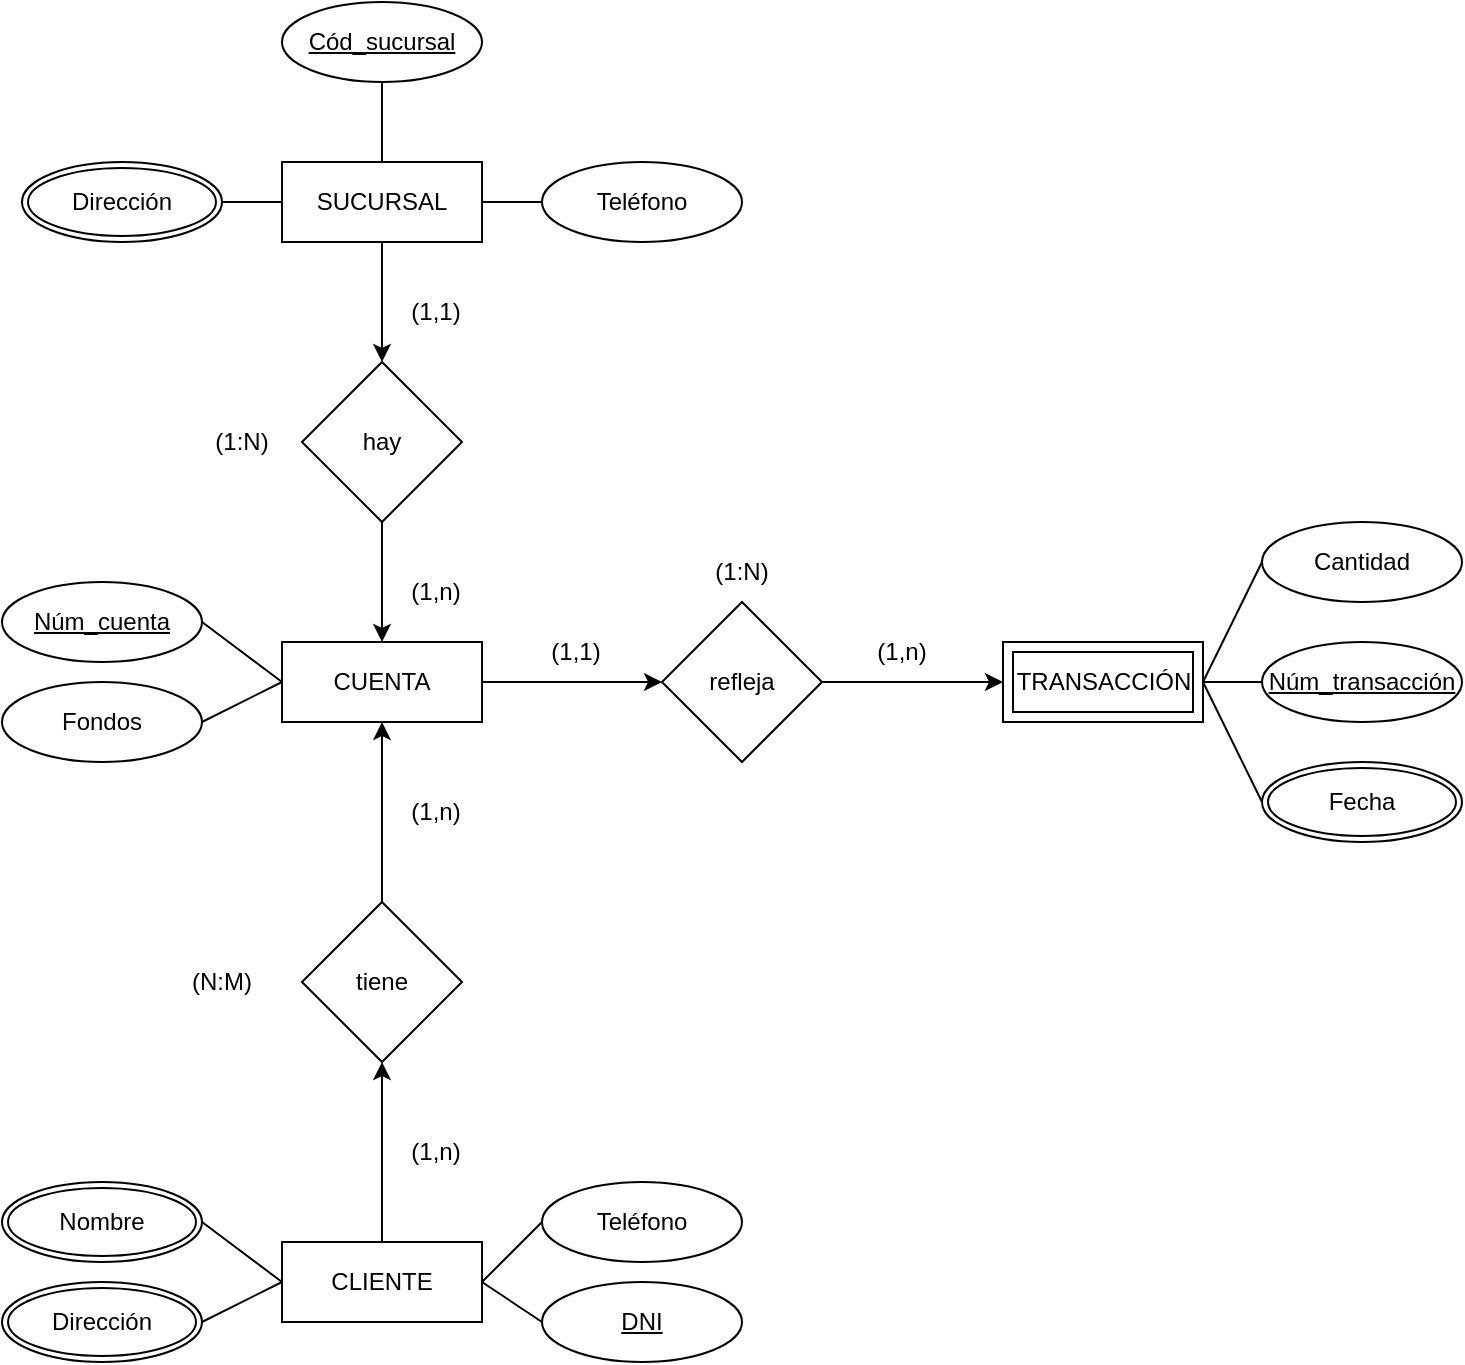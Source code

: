 <mxfile version="22.0.0" type="device">
  <diagram name="Página-1" id="dlCoBqiblh4cF8tmX2mG">
    <mxGraphModel dx="794" dy="737" grid="1" gridSize="10" guides="1" tooltips="1" connect="1" arrows="1" fold="1" page="1" pageScale="1" pageWidth="827" pageHeight="1169" math="0" shadow="0">
      <root>
        <mxCell id="0" />
        <mxCell id="1" parent="0" />
        <mxCell id="G6NmK614U04D6tlqcSwo-18" value="" style="edgeStyle=orthogonalEdgeStyle;rounded=0;orthogonalLoop=1;jettySize=auto;html=1;" edge="1" parent="1" source="G6NmK614U04D6tlqcSwo-2" target="G6NmK614U04D6tlqcSwo-17">
          <mxGeometry relative="1" as="geometry" />
        </mxCell>
        <mxCell id="G6NmK614U04D6tlqcSwo-2" value="SUCURSAL" style="whiteSpace=wrap;html=1;align=center;" vertex="1" parent="1">
          <mxGeometry x="780" y="130" width="100" height="40" as="geometry" />
        </mxCell>
        <mxCell id="G6NmK614U04D6tlqcSwo-24" value="" style="edgeStyle=orthogonalEdgeStyle;rounded=0;orthogonalLoop=1;jettySize=auto;html=1;" edge="1" parent="1" source="G6NmK614U04D6tlqcSwo-4" target="G6NmK614U04D6tlqcSwo-23">
          <mxGeometry relative="1" as="geometry" />
        </mxCell>
        <mxCell id="G6NmK614U04D6tlqcSwo-4" value="CUENTA" style="whiteSpace=wrap;html=1;align=center;" vertex="1" parent="1">
          <mxGeometry x="780" y="370" width="100" height="40" as="geometry" />
        </mxCell>
        <mxCell id="G6NmK614U04D6tlqcSwo-21" value="" style="edgeStyle=orthogonalEdgeStyle;rounded=0;orthogonalLoop=1;jettySize=auto;html=1;" edge="1" parent="1" source="G6NmK614U04D6tlqcSwo-5" target="G6NmK614U04D6tlqcSwo-20">
          <mxGeometry relative="1" as="geometry" />
        </mxCell>
        <mxCell id="G6NmK614U04D6tlqcSwo-5" value="CLIENTE" style="whiteSpace=wrap;html=1;align=center;" vertex="1" parent="1">
          <mxGeometry x="780" y="670" width="100" height="40" as="geometry" />
        </mxCell>
        <mxCell id="G6NmK614U04D6tlqcSwo-6" value="TRANSACCIÓN" style="shape=ext;margin=3;double=1;whiteSpace=wrap;html=1;align=center;" vertex="1" parent="1">
          <mxGeometry x="1140.5" y="370" width="100" height="40" as="geometry" />
        </mxCell>
        <mxCell id="G6NmK614U04D6tlqcSwo-19" value="" style="edgeStyle=orthogonalEdgeStyle;rounded=0;orthogonalLoop=1;jettySize=auto;html=1;" edge="1" parent="1" source="G6NmK614U04D6tlqcSwo-17" target="G6NmK614U04D6tlqcSwo-4">
          <mxGeometry relative="1" as="geometry" />
        </mxCell>
        <mxCell id="G6NmK614U04D6tlqcSwo-17" value="hay" style="rhombus;whiteSpace=wrap;html=1;" vertex="1" parent="1">
          <mxGeometry x="790" y="230" width="80" height="80" as="geometry" />
        </mxCell>
        <mxCell id="G6NmK614U04D6tlqcSwo-22" value="" style="edgeStyle=orthogonalEdgeStyle;rounded=0;orthogonalLoop=1;jettySize=auto;html=1;" edge="1" parent="1" source="G6NmK614U04D6tlqcSwo-20" target="G6NmK614U04D6tlqcSwo-4">
          <mxGeometry relative="1" as="geometry" />
        </mxCell>
        <mxCell id="G6NmK614U04D6tlqcSwo-20" value="tiene" style="rhombus;whiteSpace=wrap;html=1;" vertex="1" parent="1">
          <mxGeometry x="790" y="500" width="80" height="80" as="geometry" />
        </mxCell>
        <mxCell id="G6NmK614U04D6tlqcSwo-25" value="" style="edgeStyle=orthogonalEdgeStyle;rounded=0;orthogonalLoop=1;jettySize=auto;html=1;" edge="1" parent="1" source="G6NmK614U04D6tlqcSwo-23" target="G6NmK614U04D6tlqcSwo-6">
          <mxGeometry relative="1" as="geometry" />
        </mxCell>
        <mxCell id="G6NmK614U04D6tlqcSwo-23" value="refleja" style="rhombus;whiteSpace=wrap;html=1;" vertex="1" parent="1">
          <mxGeometry x="970" y="350" width="80" height="80" as="geometry" />
        </mxCell>
        <mxCell id="G6NmK614U04D6tlqcSwo-26" value="(1,n)" style="text;html=1;strokeColor=none;fillColor=none;align=center;verticalAlign=middle;whiteSpace=wrap;rounded=0;" vertex="1" parent="1">
          <mxGeometry x="827" y="610" width="60" height="30" as="geometry" />
        </mxCell>
        <mxCell id="G6NmK614U04D6tlqcSwo-27" value="(1,n)" style="text;html=1;strokeColor=none;fillColor=none;align=center;verticalAlign=middle;whiteSpace=wrap;rounded=0;" vertex="1" parent="1">
          <mxGeometry x="827" y="440" width="60" height="30" as="geometry" />
        </mxCell>
        <mxCell id="G6NmK614U04D6tlqcSwo-28" value="(N:M)" style="text;html=1;strokeColor=none;fillColor=none;align=center;verticalAlign=middle;whiteSpace=wrap;rounded=0;" vertex="1" parent="1">
          <mxGeometry x="720" y="525" width="60" height="30" as="geometry" />
        </mxCell>
        <mxCell id="G6NmK614U04D6tlqcSwo-30" value="(1,1)" style="text;html=1;strokeColor=none;fillColor=none;align=center;verticalAlign=middle;whiteSpace=wrap;rounded=0;" vertex="1" parent="1">
          <mxGeometry x="827" y="190" width="60" height="30" as="geometry" />
        </mxCell>
        <mxCell id="G6NmK614U04D6tlqcSwo-31" value="(1,n)" style="text;html=1;strokeColor=none;fillColor=none;align=center;verticalAlign=middle;whiteSpace=wrap;rounded=0;" vertex="1" parent="1">
          <mxGeometry x="827" y="330" width="60" height="30" as="geometry" />
        </mxCell>
        <mxCell id="G6NmK614U04D6tlqcSwo-32" value="(1:N)" style="text;html=1;strokeColor=none;fillColor=none;align=center;verticalAlign=middle;whiteSpace=wrap;rounded=0;" vertex="1" parent="1">
          <mxGeometry x="730" y="255" width="60" height="30" as="geometry" />
        </mxCell>
        <mxCell id="G6NmK614U04D6tlqcSwo-33" value="(1,n)" style="text;html=1;strokeColor=none;fillColor=none;align=center;verticalAlign=middle;whiteSpace=wrap;rounded=0;" vertex="1" parent="1">
          <mxGeometry x="1060" y="360" width="60" height="30" as="geometry" />
        </mxCell>
        <mxCell id="G6NmK614U04D6tlqcSwo-34" value="(1,1)" style="text;html=1;strokeColor=none;fillColor=none;align=center;verticalAlign=middle;whiteSpace=wrap;rounded=0;" vertex="1" parent="1">
          <mxGeometry x="897" y="360" width="60" height="30" as="geometry" />
        </mxCell>
        <mxCell id="G6NmK614U04D6tlqcSwo-35" value="(1:N)" style="text;html=1;strokeColor=none;fillColor=none;align=center;verticalAlign=middle;whiteSpace=wrap;rounded=0;" vertex="1" parent="1">
          <mxGeometry x="980" y="320" width="60" height="30" as="geometry" />
        </mxCell>
        <mxCell id="G6NmK614U04D6tlqcSwo-36" value="Fecha" style="ellipse;shape=doubleEllipse;margin=3;whiteSpace=wrap;html=1;align=center;" vertex="1" parent="1">
          <mxGeometry x="1270" y="430" width="100" height="40" as="geometry" />
        </mxCell>
        <mxCell id="G6NmK614U04D6tlqcSwo-37" value="Cantidad" style="ellipse;whiteSpace=wrap;html=1;align=center;" vertex="1" parent="1">
          <mxGeometry x="1270" y="310" width="100" height="40" as="geometry" />
        </mxCell>
        <mxCell id="G6NmK614U04D6tlqcSwo-38" value="Núm_transacción" style="ellipse;whiteSpace=wrap;html=1;align=center;fontStyle=4;" vertex="1" parent="1">
          <mxGeometry x="1270" y="370" width="100" height="40" as="geometry" />
        </mxCell>
        <mxCell id="G6NmK614U04D6tlqcSwo-39" value="" style="endArrow=none;html=1;rounded=0;entryX=0;entryY=0.5;entryDx=0;entryDy=0;exitX=1;exitY=0.5;exitDx=0;exitDy=0;" edge="1" parent="1" source="G6NmK614U04D6tlqcSwo-6" target="G6NmK614U04D6tlqcSwo-38">
          <mxGeometry width="50" height="50" relative="1" as="geometry">
            <mxPoint x="1110" y="460" as="sourcePoint" />
            <mxPoint x="1160" y="410" as="targetPoint" />
          </mxGeometry>
        </mxCell>
        <mxCell id="G6NmK614U04D6tlqcSwo-40" value="" style="endArrow=none;html=1;rounded=0;entryX=0;entryY=0.5;entryDx=0;entryDy=0;exitX=1;exitY=0.5;exitDx=0;exitDy=0;" edge="1" parent="1" source="G6NmK614U04D6tlqcSwo-6" target="G6NmK614U04D6tlqcSwo-36">
          <mxGeometry width="50" height="50" relative="1" as="geometry">
            <mxPoint x="1120" y="470" as="sourcePoint" />
            <mxPoint x="1170" y="420" as="targetPoint" />
          </mxGeometry>
        </mxCell>
        <mxCell id="G6NmK614U04D6tlqcSwo-41" value="" style="endArrow=none;html=1;rounded=0;entryX=0;entryY=0.5;entryDx=0;entryDy=0;exitX=1;exitY=0.5;exitDx=0;exitDy=0;" edge="1" parent="1" source="G6NmK614U04D6tlqcSwo-6" target="G6NmK614U04D6tlqcSwo-37">
          <mxGeometry width="50" height="50" relative="1" as="geometry">
            <mxPoint x="1130" y="480" as="sourcePoint" />
            <mxPoint x="1180" y="430" as="targetPoint" />
          </mxGeometry>
        </mxCell>
        <mxCell id="G6NmK614U04D6tlqcSwo-42" value="Teléfono" style="ellipse;whiteSpace=wrap;html=1;align=center;" vertex="1" parent="1">
          <mxGeometry x="910" y="640" width="100" height="40" as="geometry" />
        </mxCell>
        <mxCell id="G6NmK614U04D6tlqcSwo-43" value="DNI" style="ellipse;whiteSpace=wrap;html=1;align=center;fontStyle=4;" vertex="1" parent="1">
          <mxGeometry x="910" y="690" width="100" height="40" as="geometry" />
        </mxCell>
        <mxCell id="G6NmK614U04D6tlqcSwo-44" value="Nombre" style="ellipse;shape=doubleEllipse;margin=3;whiteSpace=wrap;html=1;align=center;" vertex="1" parent="1">
          <mxGeometry x="640" y="640" width="100" height="40" as="geometry" />
        </mxCell>
        <mxCell id="G6NmK614U04D6tlqcSwo-45" value="Dirección" style="ellipse;shape=doubleEllipse;margin=3;whiteSpace=wrap;html=1;align=center;" vertex="1" parent="1">
          <mxGeometry x="640" y="690" width="100" height="40" as="geometry" />
        </mxCell>
        <mxCell id="G6NmK614U04D6tlqcSwo-46" value="" style="endArrow=none;html=1;rounded=0;exitX=1;exitY=0.5;exitDx=0;exitDy=0;entryX=0;entryY=0.5;entryDx=0;entryDy=0;" edge="1" parent="1" source="G6NmK614U04D6tlqcSwo-44" target="G6NmK614U04D6tlqcSwo-5">
          <mxGeometry width="50" height="50" relative="1" as="geometry">
            <mxPoint x="1140" y="490" as="sourcePoint" />
            <mxPoint x="1190" y="440" as="targetPoint" />
          </mxGeometry>
        </mxCell>
        <mxCell id="G6NmK614U04D6tlqcSwo-47" value="" style="endArrow=none;html=1;rounded=0;exitX=1;exitY=0.5;exitDx=0;exitDy=0;entryX=0;entryY=0.5;entryDx=0;entryDy=0;" edge="1" parent="1" source="G6NmK614U04D6tlqcSwo-45" target="G6NmK614U04D6tlqcSwo-5">
          <mxGeometry width="50" height="50" relative="1" as="geometry">
            <mxPoint x="1150" y="500" as="sourcePoint" />
            <mxPoint x="1200" y="450" as="targetPoint" />
          </mxGeometry>
        </mxCell>
        <mxCell id="G6NmK614U04D6tlqcSwo-48" value="" style="endArrow=none;html=1;rounded=0;entryX=0;entryY=0.5;entryDx=0;entryDy=0;exitX=1;exitY=0.5;exitDx=0;exitDy=0;" edge="1" parent="1" source="G6NmK614U04D6tlqcSwo-5" target="G6NmK614U04D6tlqcSwo-42">
          <mxGeometry width="50" height="50" relative="1" as="geometry">
            <mxPoint x="1160" y="510" as="sourcePoint" />
            <mxPoint x="1210" y="460" as="targetPoint" />
          </mxGeometry>
        </mxCell>
        <mxCell id="G6NmK614U04D6tlqcSwo-49" value="" style="endArrow=none;html=1;rounded=0;entryX=0;entryY=0.5;entryDx=0;entryDy=0;exitX=1;exitY=0.5;exitDx=0;exitDy=0;" edge="1" parent="1" source="G6NmK614U04D6tlqcSwo-5" target="G6NmK614U04D6tlqcSwo-43">
          <mxGeometry width="50" height="50" relative="1" as="geometry">
            <mxPoint x="1170" y="520" as="sourcePoint" />
            <mxPoint x="1220" y="470" as="targetPoint" />
          </mxGeometry>
        </mxCell>
        <mxCell id="G6NmK614U04D6tlqcSwo-50" value="Cód_sucursal" style="ellipse;whiteSpace=wrap;html=1;align=center;fontStyle=4;" vertex="1" parent="1">
          <mxGeometry x="780" y="50" width="100" height="40" as="geometry" />
        </mxCell>
        <mxCell id="G6NmK614U04D6tlqcSwo-51" value="Dirección" style="ellipse;shape=doubleEllipse;margin=3;whiteSpace=wrap;html=1;align=center;" vertex="1" parent="1">
          <mxGeometry x="650" y="130" width="100" height="40" as="geometry" />
        </mxCell>
        <mxCell id="G6NmK614U04D6tlqcSwo-52" value="Teléfono" style="ellipse;whiteSpace=wrap;html=1;align=center;" vertex="1" parent="1">
          <mxGeometry x="910" y="130" width="100" height="40" as="geometry" />
        </mxCell>
        <mxCell id="G6NmK614U04D6tlqcSwo-53" value="" style="endArrow=none;html=1;rounded=0;entryX=0.5;entryY=1;entryDx=0;entryDy=0;" edge="1" parent="1" target="G6NmK614U04D6tlqcSwo-50">
          <mxGeometry width="50" height="50" relative="1" as="geometry">
            <mxPoint x="830" y="130" as="sourcePoint" />
            <mxPoint x="870" y="260" as="targetPoint" />
          </mxGeometry>
        </mxCell>
        <mxCell id="G6NmK614U04D6tlqcSwo-56" value="" style="endArrow=none;html=1;rounded=0;entryX=0;entryY=0.5;entryDx=0;entryDy=0;exitX=1;exitY=0.5;exitDx=0;exitDy=0;" edge="1" parent="1" source="G6NmK614U04D6tlqcSwo-2" target="G6NmK614U04D6tlqcSwo-52">
          <mxGeometry width="50" height="50" relative="1" as="geometry">
            <mxPoint x="840" y="140" as="sourcePoint" />
            <mxPoint x="840" y="100" as="targetPoint" />
          </mxGeometry>
        </mxCell>
        <mxCell id="G6NmK614U04D6tlqcSwo-57" value="" style="endArrow=none;html=1;rounded=0;entryX=0;entryY=0.5;entryDx=0;entryDy=0;exitX=1;exitY=0.5;exitDx=0;exitDy=0;" edge="1" parent="1" source="G6NmK614U04D6tlqcSwo-51" target="G6NmK614U04D6tlqcSwo-2">
          <mxGeometry width="50" height="50" relative="1" as="geometry">
            <mxPoint x="850" y="150" as="sourcePoint" />
            <mxPoint x="850" y="110" as="targetPoint" />
          </mxGeometry>
        </mxCell>
        <mxCell id="G6NmK614U04D6tlqcSwo-59" value="Núm_cuenta" style="ellipse;whiteSpace=wrap;html=1;align=center;fontStyle=4;" vertex="1" parent="1">
          <mxGeometry x="640" y="340" width="100" height="40" as="geometry" />
        </mxCell>
        <mxCell id="G6NmK614U04D6tlqcSwo-60" value="Fondos" style="ellipse;whiteSpace=wrap;html=1;align=center;" vertex="1" parent="1">
          <mxGeometry x="640" y="390" width="100" height="40" as="geometry" />
        </mxCell>
        <mxCell id="G6NmK614U04D6tlqcSwo-61" value="" style="endArrow=none;html=1;rounded=0;exitX=1;exitY=0.5;exitDx=0;exitDy=0;entryX=0;entryY=0.5;entryDx=0;entryDy=0;" edge="1" parent="1" source="G6NmK614U04D6tlqcSwo-60" target="G6NmK614U04D6tlqcSwo-4">
          <mxGeometry width="50" height="50" relative="1" as="geometry">
            <mxPoint x="820" y="520" as="sourcePoint" />
            <mxPoint x="870" y="470" as="targetPoint" />
          </mxGeometry>
        </mxCell>
        <mxCell id="G6NmK614U04D6tlqcSwo-62" value="" style="endArrow=none;html=1;rounded=0;exitX=0;exitY=0.5;exitDx=0;exitDy=0;entryX=1;entryY=0.5;entryDx=0;entryDy=0;" edge="1" parent="1" source="G6NmK614U04D6tlqcSwo-4" target="G6NmK614U04D6tlqcSwo-59">
          <mxGeometry width="50" height="50" relative="1" as="geometry">
            <mxPoint x="750" y="420" as="sourcePoint" />
            <mxPoint x="790" y="400" as="targetPoint" />
          </mxGeometry>
        </mxCell>
      </root>
    </mxGraphModel>
  </diagram>
</mxfile>
